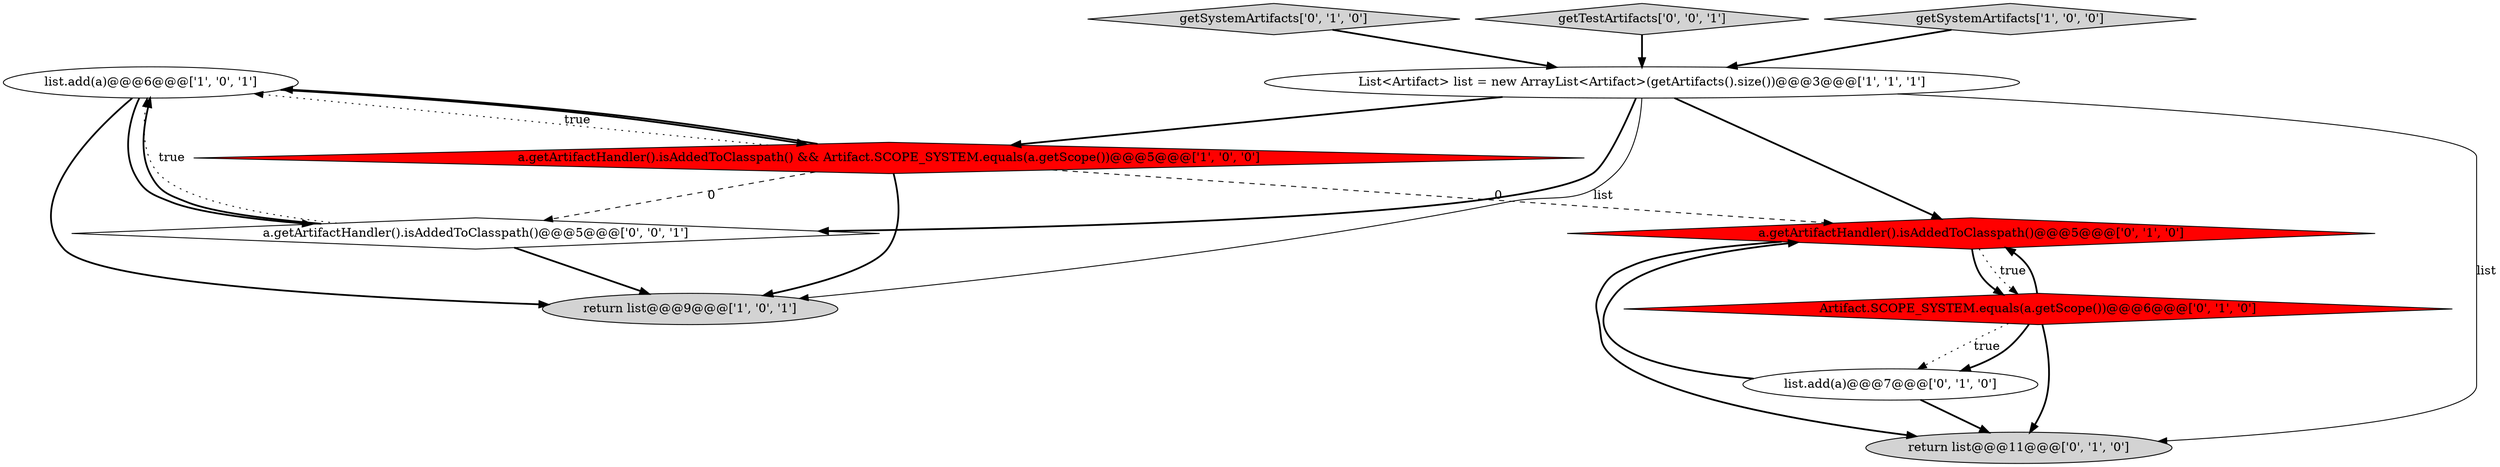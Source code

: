 digraph {
1 [style = filled, label = "list.add(a)@@@6@@@['1', '0', '1']", fillcolor = white, shape = ellipse image = "AAA0AAABBB1BBB"];
7 [style = filled, label = "getSystemArtifacts['0', '1', '0']", fillcolor = lightgray, shape = diamond image = "AAA0AAABBB2BBB"];
9 [style = filled, label = "list.add(a)@@@7@@@['0', '1', '0']", fillcolor = white, shape = ellipse image = "AAA0AAABBB2BBB"];
2 [style = filled, label = "a.getArtifactHandler().isAddedToClasspath() && Artifact.SCOPE_SYSTEM.equals(a.getScope())@@@5@@@['1', '0', '0']", fillcolor = red, shape = diamond image = "AAA1AAABBB1BBB"];
11 [style = filled, label = "getTestArtifacts['0', '0', '1']", fillcolor = lightgray, shape = diamond image = "AAA0AAABBB3BBB"];
0 [style = filled, label = "return list@@@9@@@['1', '0', '1']", fillcolor = lightgray, shape = ellipse image = "AAA0AAABBB1BBB"];
6 [style = filled, label = "Artifact.SCOPE_SYSTEM.equals(a.getScope())@@@6@@@['0', '1', '0']", fillcolor = red, shape = diamond image = "AAA1AAABBB2BBB"];
5 [style = filled, label = "return list@@@11@@@['0', '1', '0']", fillcolor = lightgray, shape = ellipse image = "AAA0AAABBB2BBB"];
10 [style = filled, label = "a.getArtifactHandler().isAddedToClasspath()@@@5@@@['0', '0', '1']", fillcolor = white, shape = diamond image = "AAA0AAABBB3BBB"];
4 [style = filled, label = "getSystemArtifacts['1', '0', '0']", fillcolor = lightgray, shape = diamond image = "AAA0AAABBB1BBB"];
8 [style = filled, label = "a.getArtifactHandler().isAddedToClasspath()@@@5@@@['0', '1', '0']", fillcolor = red, shape = diamond image = "AAA1AAABBB2BBB"];
3 [style = filled, label = "List<Artifact> list = new ArrayList<Artifact>(getArtifacts().size())@@@3@@@['1', '1', '1']", fillcolor = white, shape = ellipse image = "AAA0AAABBB1BBB"];
4->3 [style = bold, label=""];
2->1 [style = bold, label=""];
3->5 [style = solid, label="list"];
8->6 [style = bold, label=""];
1->0 [style = bold, label=""];
9->8 [style = bold, label=""];
2->8 [style = dashed, label="0"];
7->3 [style = bold, label=""];
2->10 [style = dashed, label="0"];
3->10 [style = bold, label=""];
6->5 [style = bold, label=""];
2->0 [style = bold, label=""];
8->6 [style = dotted, label="true"];
3->2 [style = bold, label=""];
8->5 [style = bold, label=""];
6->9 [style = dotted, label="true"];
11->3 [style = bold, label=""];
2->1 [style = dotted, label="true"];
3->8 [style = bold, label=""];
10->0 [style = bold, label=""];
6->8 [style = bold, label=""];
9->5 [style = bold, label=""];
3->0 [style = solid, label="list"];
1->2 [style = bold, label=""];
10->1 [style = dotted, label="true"];
6->9 [style = bold, label=""];
10->1 [style = bold, label=""];
1->10 [style = bold, label=""];
}
